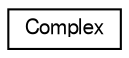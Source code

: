 digraph "Graphical Class Hierarchy"
{
  edge [fontname="FreeSans",fontsize="10",labelfontname="FreeSans",labelfontsize="10"];
  node [fontname="FreeSans",fontsize="10",shape=record];
  rankdir="LR";
  Node1 [label="Complex",height=0.2,width=0.4,color="black", fillcolor="white", style="filled",URL="$struct_complex.html",tooltip="Complex number. "];
}
